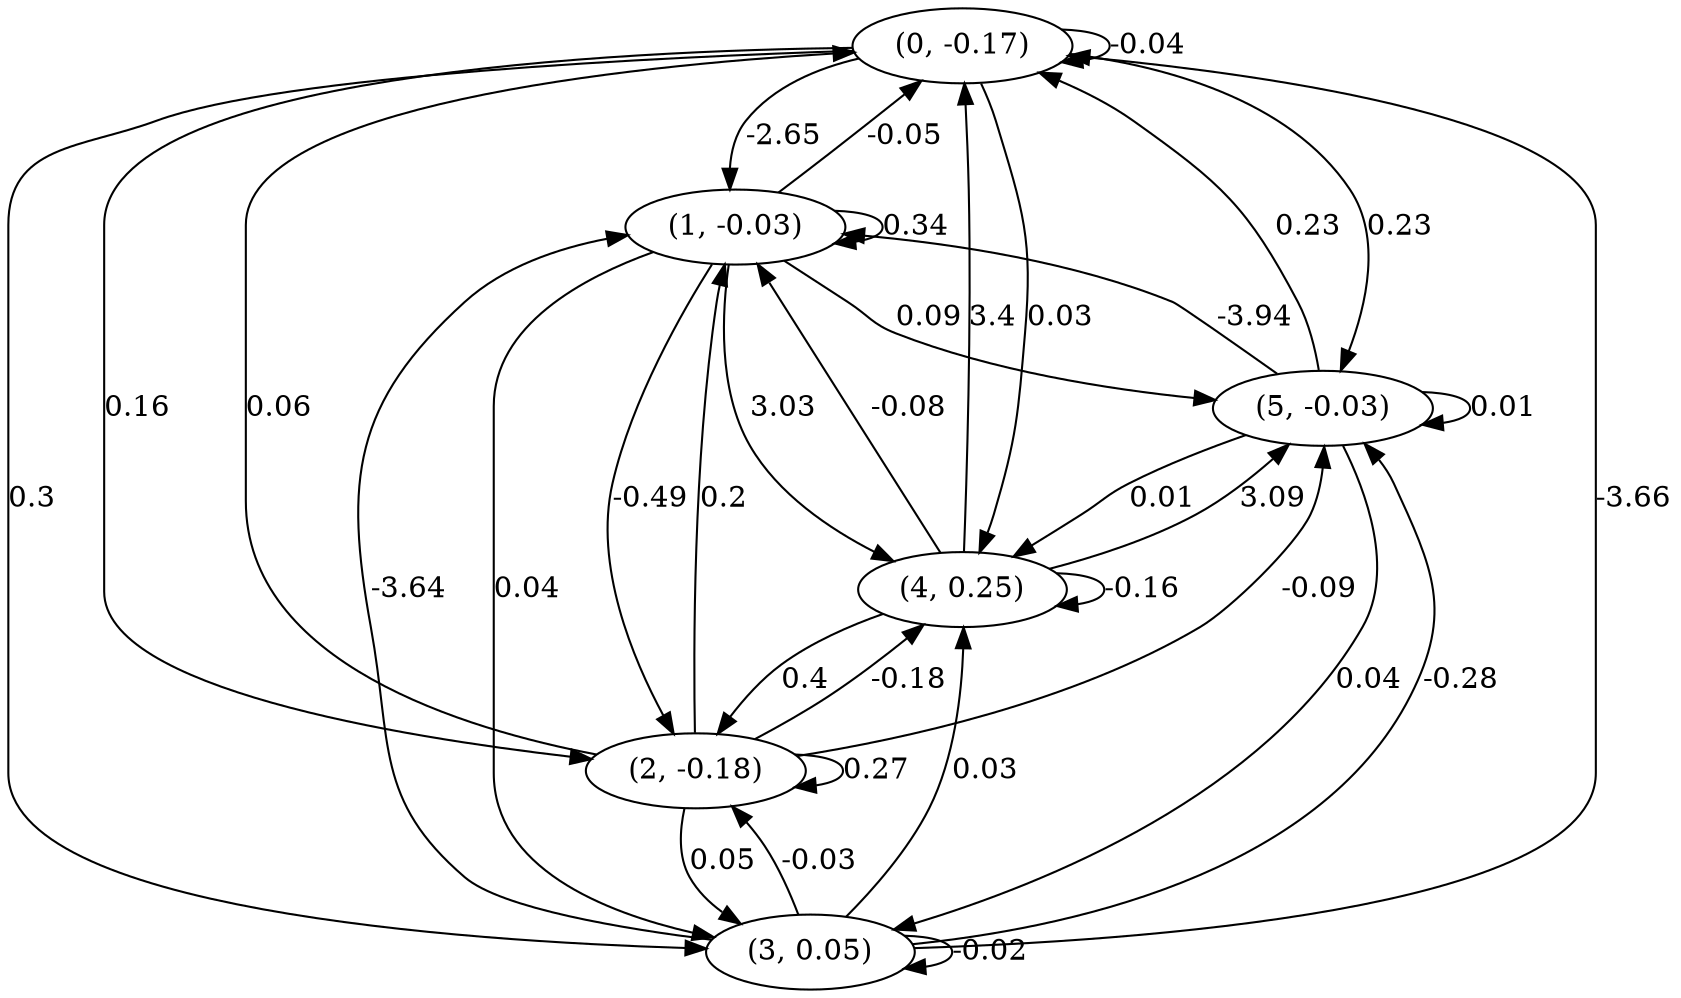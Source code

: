 digraph {
    0 [ label = "(0, -0.17)" ]
    1 [ label = "(1, -0.03)" ]
    2 [ label = "(2, -0.18)" ]
    3 [ label = "(3, 0.05)" ]
    4 [ label = "(4, 0.25)" ]
    5 [ label = "(5, -0.03)" ]
    0 -> 0 [ label = "-0.04" ]
    1 -> 1 [ label = "0.34" ]
    2 -> 2 [ label = "0.27" ]
    3 -> 3 [ label = "-0.02" ]
    4 -> 4 [ label = "-0.16" ]
    5 -> 5 [ label = "0.01" ]
    1 -> 0 [ label = "-0.05" ]
    2 -> 0 [ label = "0.06" ]
    3 -> 0 [ label = "-3.66" ]
    4 -> 0 [ label = "3.4" ]
    5 -> 0 [ label = "0.23" ]
    0 -> 1 [ label = "-2.65" ]
    2 -> 1 [ label = "0.2" ]
    3 -> 1 [ label = "-3.64" ]
    4 -> 1 [ label = "-0.08" ]
    5 -> 1 [ label = "-3.94" ]
    0 -> 2 [ label = "0.16" ]
    1 -> 2 [ label = "-0.49" ]
    3 -> 2 [ label = "-0.03" ]
    4 -> 2 [ label = "0.4" ]
    0 -> 3 [ label = "0.3" ]
    1 -> 3 [ label = "0.04" ]
    2 -> 3 [ label = "0.05" ]
    5 -> 3 [ label = "0.04" ]
    0 -> 4 [ label = "0.03" ]
    1 -> 4 [ label = "3.03" ]
    2 -> 4 [ label = "-0.18" ]
    3 -> 4 [ label = "0.03" ]
    5 -> 4 [ label = "0.01" ]
    0 -> 5 [ label = "0.23" ]
    1 -> 5 [ label = "0.09" ]
    2 -> 5 [ label = "-0.09" ]
    3 -> 5 [ label = "-0.28" ]
    4 -> 5 [ label = "3.09" ]
}


